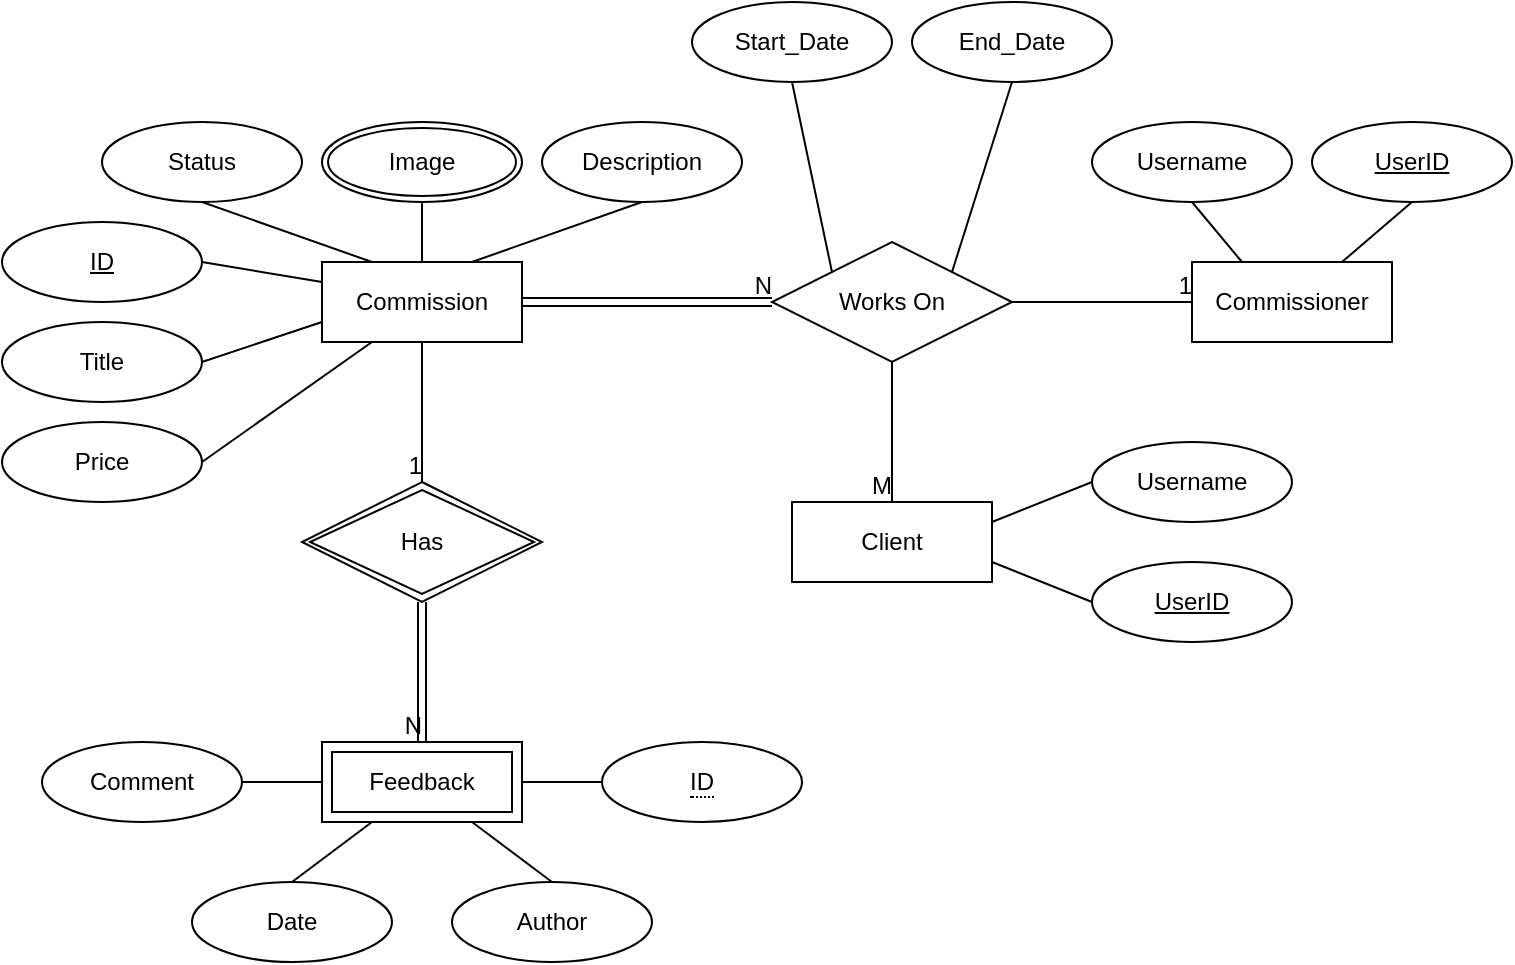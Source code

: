 <mxfile version="20.8.23" type="github">
  <diagram id="R2lEEEUBdFMjLlhIrx00" name="Page-1">
    <mxGraphModel dx="2074" dy="1114" grid="1" gridSize="10" guides="1" tooltips="1" connect="1" arrows="1" fold="1" page="1" pageScale="1" pageWidth="850" pageHeight="1100" background="none" math="0" shadow="0" extFonts="Permanent Marker^https://fonts.googleapis.com/css?family=Permanent+Marker">
      <root>
        <mxCell id="0" />
        <mxCell id="1" parent="0" />
        <mxCell id="X86R94kmiiRcQOmYGRlY-4" value="Commissioner" style="whiteSpace=wrap;html=1;align=center;" vertex="1" parent="1">
          <mxGeometry x="660" y="280" width="100" height="40" as="geometry" />
        </mxCell>
        <mxCell id="X86R94kmiiRcQOmYGRlY-5" value="&lt;div&gt;Commission&lt;/div&gt;" style="whiteSpace=wrap;html=1;align=center;" vertex="1" parent="1">
          <mxGeometry x="225" y="280" width="100" height="40" as="geometry" />
        </mxCell>
        <mxCell id="X86R94kmiiRcQOmYGRlY-6" value="Feedback" style="shape=ext;margin=3;double=1;whiteSpace=wrap;html=1;align=center;" vertex="1" parent="1">
          <mxGeometry x="225" y="520" width="100" height="40" as="geometry" />
        </mxCell>
        <mxCell id="X86R94kmiiRcQOmYGRlY-7" value="Client" style="whiteSpace=wrap;html=1;align=center;" vertex="1" parent="1">
          <mxGeometry x="460" y="400" width="100" height="40" as="geometry" />
        </mxCell>
        <mxCell id="X86R94kmiiRcQOmYGRlY-8" value="Works On" style="shape=rhombus;perimeter=rhombusPerimeter;whiteSpace=wrap;html=1;align=center;" vertex="1" parent="1">
          <mxGeometry x="450" y="270" width="120" height="60" as="geometry" />
        </mxCell>
        <mxCell id="X86R94kmiiRcQOmYGRlY-9" value="" style="shape=link;html=1;rounded=0;exitX=1;exitY=0.5;exitDx=0;exitDy=0;entryX=0;entryY=0.5;entryDx=0;entryDy=0;" edge="1" parent="1" source="X86R94kmiiRcQOmYGRlY-5" target="X86R94kmiiRcQOmYGRlY-8">
          <mxGeometry relative="1" as="geometry">
            <mxPoint x="365" y="520" as="sourcePoint" />
            <mxPoint x="525" y="520" as="targetPoint" />
          </mxGeometry>
        </mxCell>
        <mxCell id="X86R94kmiiRcQOmYGRlY-10" value="N" style="resizable=0;html=1;align=right;verticalAlign=bottom;" connectable="0" vertex="1" parent="X86R94kmiiRcQOmYGRlY-9">
          <mxGeometry x="1" relative="1" as="geometry" />
        </mxCell>
        <mxCell id="X86R94kmiiRcQOmYGRlY-11" value="" style="endArrow=none;html=1;rounded=0;exitX=1;exitY=0.5;exitDx=0;exitDy=0;" edge="1" parent="1" source="X86R94kmiiRcQOmYGRlY-8" target="X86R94kmiiRcQOmYGRlY-4">
          <mxGeometry relative="1" as="geometry">
            <mxPoint x="580" y="310" as="sourcePoint" />
            <mxPoint x="560" y="520" as="targetPoint" />
          </mxGeometry>
        </mxCell>
        <mxCell id="X86R94kmiiRcQOmYGRlY-12" value="1" style="resizable=0;html=1;align=right;verticalAlign=bottom;" connectable="0" vertex="1" parent="X86R94kmiiRcQOmYGRlY-11">
          <mxGeometry x="1" relative="1" as="geometry" />
        </mxCell>
        <mxCell id="X86R94kmiiRcQOmYGRlY-13" value="Has" style="shape=rhombus;double=1;perimeter=rhombusPerimeter;whiteSpace=wrap;html=1;align=center;" vertex="1" parent="1">
          <mxGeometry x="215" y="390" width="120" height="60" as="geometry" />
        </mxCell>
        <mxCell id="X86R94kmiiRcQOmYGRlY-17" value="" style="endArrow=none;html=1;rounded=0;exitX=0.5;exitY=1;exitDx=0;exitDy=0;entryX=0.5;entryY=0;entryDx=0;entryDy=0;" edge="1" parent="1" source="X86R94kmiiRcQOmYGRlY-8" target="X86R94kmiiRcQOmYGRlY-7">
          <mxGeometry relative="1" as="geometry">
            <mxPoint x="400" y="460" as="sourcePoint" />
            <mxPoint x="560" y="460" as="targetPoint" />
          </mxGeometry>
        </mxCell>
        <mxCell id="X86R94kmiiRcQOmYGRlY-18" value="M" style="resizable=0;html=1;align=right;verticalAlign=bottom;" connectable="0" vertex="1" parent="X86R94kmiiRcQOmYGRlY-17">
          <mxGeometry x="1" relative="1" as="geometry" />
        </mxCell>
        <mxCell id="X86R94kmiiRcQOmYGRlY-21" value="UserID" style="ellipse;whiteSpace=wrap;html=1;align=center;fontStyle=4;" vertex="1" parent="1">
          <mxGeometry x="720" y="210" width="100" height="40" as="geometry" />
        </mxCell>
        <mxCell id="X86R94kmiiRcQOmYGRlY-22" value="Username" style="ellipse;whiteSpace=wrap;html=1;align=center;" vertex="1" parent="1">
          <mxGeometry x="610" y="210" width="100" height="40" as="geometry" />
        </mxCell>
        <mxCell id="X86R94kmiiRcQOmYGRlY-24" value="Description" style="ellipse;whiteSpace=wrap;html=1;align=center;" vertex="1" parent="1">
          <mxGeometry x="335" y="210" width="100" height="40" as="geometry" />
        </mxCell>
        <mxCell id="X86R94kmiiRcQOmYGRlY-25" value="Status" style="ellipse;whiteSpace=wrap;html=1;align=center;" vertex="1" parent="1">
          <mxGeometry x="115" y="210" width="100" height="40" as="geometry" />
        </mxCell>
        <mxCell id="X86R94kmiiRcQOmYGRlY-26" value="ID" style="ellipse;whiteSpace=wrap;html=1;align=center;fontStyle=4;" vertex="1" parent="1">
          <mxGeometry x="65" y="260" width="100" height="40" as="geometry" />
        </mxCell>
        <mxCell id="X86R94kmiiRcQOmYGRlY-27" value="Title" style="ellipse;whiteSpace=wrap;html=1;align=center;" vertex="1" parent="1">
          <mxGeometry x="65" y="310" width="100" height="40" as="geometry" />
        </mxCell>
        <mxCell id="X86R94kmiiRcQOmYGRlY-28" value="&lt;span style=&quot;border-bottom: 1px dotted&quot;&gt;ID&lt;br&gt;&lt;/span&gt;" style="ellipse;whiteSpace=wrap;html=1;align=center;" vertex="1" parent="1">
          <mxGeometry x="365" y="520" width="100" height="40" as="geometry" />
        </mxCell>
        <mxCell id="X86R94kmiiRcQOmYGRlY-29" value="Author" style="ellipse;whiteSpace=wrap;html=1;align=center;" vertex="1" parent="1">
          <mxGeometry x="290" y="590" width="100" height="40" as="geometry" />
        </mxCell>
        <mxCell id="X86R94kmiiRcQOmYGRlY-31" value="Date" style="ellipse;whiteSpace=wrap;html=1;align=center;" vertex="1" parent="1">
          <mxGeometry x="160" y="590" width="100" height="40" as="geometry" />
        </mxCell>
        <mxCell id="X86R94kmiiRcQOmYGRlY-33" value="Comment" style="ellipse;whiteSpace=wrap;html=1;align=center;" vertex="1" parent="1">
          <mxGeometry x="85" y="520" width="100" height="40" as="geometry" />
        </mxCell>
        <mxCell id="X86R94kmiiRcQOmYGRlY-35" value="Username" style="ellipse;whiteSpace=wrap;html=1;align=center;" vertex="1" parent="1">
          <mxGeometry x="610" y="370" width="100" height="40" as="geometry" />
        </mxCell>
        <mxCell id="X86R94kmiiRcQOmYGRlY-36" value="UserID" style="ellipse;whiteSpace=wrap;html=1;align=center;fontStyle=4;" vertex="1" parent="1">
          <mxGeometry x="610" y="430" width="100" height="40" as="geometry" />
        </mxCell>
        <mxCell id="X86R94kmiiRcQOmYGRlY-42" value="" style="endArrow=none;html=1;rounded=0;exitX=0.75;exitY=0;exitDx=0;exitDy=0;entryX=0.5;entryY=1;entryDx=0;entryDy=0;" edge="1" parent="1" source="X86R94kmiiRcQOmYGRlY-5" target="X86R94kmiiRcQOmYGRlY-24">
          <mxGeometry relative="1" as="geometry">
            <mxPoint x="365" y="370" as="sourcePoint" />
            <mxPoint x="525" y="370" as="targetPoint" />
          </mxGeometry>
        </mxCell>
        <mxCell id="X86R94kmiiRcQOmYGRlY-43" value="" style="endArrow=none;html=1;rounded=0;exitX=0.5;exitY=0;exitDx=0;exitDy=0;entryX=0.5;entryY=1;entryDx=0;entryDy=0;" edge="1" parent="1" source="X86R94kmiiRcQOmYGRlY-5">
          <mxGeometry relative="1" as="geometry">
            <mxPoint x="365" y="370" as="sourcePoint" />
            <mxPoint x="275" y="250" as="targetPoint" />
          </mxGeometry>
        </mxCell>
        <mxCell id="X86R94kmiiRcQOmYGRlY-44" value="" style="endArrow=none;html=1;rounded=0;exitX=0.25;exitY=0;exitDx=0;exitDy=0;entryX=0.5;entryY=1;entryDx=0;entryDy=0;" edge="1" parent="1" source="X86R94kmiiRcQOmYGRlY-5" target="X86R94kmiiRcQOmYGRlY-25">
          <mxGeometry relative="1" as="geometry">
            <mxPoint x="365" y="370" as="sourcePoint" />
            <mxPoint x="525" y="370" as="targetPoint" />
          </mxGeometry>
        </mxCell>
        <mxCell id="X86R94kmiiRcQOmYGRlY-45" value="" style="endArrow=none;html=1;rounded=0;exitX=0;exitY=0.25;exitDx=0;exitDy=0;entryX=1;entryY=0.5;entryDx=0;entryDy=0;" edge="1" parent="1" source="X86R94kmiiRcQOmYGRlY-5" target="X86R94kmiiRcQOmYGRlY-26">
          <mxGeometry relative="1" as="geometry">
            <mxPoint x="365" y="370" as="sourcePoint" />
            <mxPoint x="525" y="370" as="targetPoint" />
          </mxGeometry>
        </mxCell>
        <mxCell id="X86R94kmiiRcQOmYGRlY-46" value="" style="endArrow=none;html=1;rounded=0;exitX=0;exitY=0.75;exitDx=0;exitDy=0;entryX=1;entryY=0.5;entryDx=0;entryDy=0;" edge="1" parent="1" source="X86R94kmiiRcQOmYGRlY-5" target="X86R94kmiiRcQOmYGRlY-27">
          <mxGeometry relative="1" as="geometry">
            <mxPoint x="365" y="370" as="sourcePoint" />
            <mxPoint x="525" y="370" as="targetPoint" />
          </mxGeometry>
        </mxCell>
        <mxCell id="X86R94kmiiRcQOmYGRlY-47" value="" style="endArrow=none;html=1;rounded=0;exitX=0;exitY=0.5;exitDx=0;exitDy=0;entryX=1;entryY=0.5;entryDx=0;entryDy=0;" edge="1" parent="1" source="X86R94kmiiRcQOmYGRlY-6" target="X86R94kmiiRcQOmYGRlY-33">
          <mxGeometry relative="1" as="geometry">
            <mxPoint x="365" y="370" as="sourcePoint" />
            <mxPoint x="525" y="370" as="targetPoint" />
          </mxGeometry>
        </mxCell>
        <mxCell id="X86R94kmiiRcQOmYGRlY-48" value="" style="endArrow=none;html=1;rounded=0;exitX=1;exitY=0.5;exitDx=0;exitDy=0;entryX=0;entryY=0.5;entryDx=0;entryDy=0;" edge="1" parent="1" source="X86R94kmiiRcQOmYGRlY-6" target="X86R94kmiiRcQOmYGRlY-28">
          <mxGeometry relative="1" as="geometry">
            <mxPoint x="365" y="370" as="sourcePoint" />
            <mxPoint x="525" y="370" as="targetPoint" />
          </mxGeometry>
        </mxCell>
        <mxCell id="X86R94kmiiRcQOmYGRlY-49" value="" style="endArrow=none;html=1;rounded=0;exitX=0.25;exitY=1;exitDx=0;exitDy=0;entryX=0.5;entryY=0;entryDx=0;entryDy=0;" edge="1" parent="1" source="X86R94kmiiRcQOmYGRlY-6" target="X86R94kmiiRcQOmYGRlY-31">
          <mxGeometry relative="1" as="geometry">
            <mxPoint x="365" y="370" as="sourcePoint" />
            <mxPoint x="525" y="370" as="targetPoint" />
          </mxGeometry>
        </mxCell>
        <mxCell id="X86R94kmiiRcQOmYGRlY-50" value="" style="endArrow=none;html=1;rounded=0;exitX=0.75;exitY=1;exitDx=0;exitDy=0;entryX=0.5;entryY=0;entryDx=0;entryDy=0;" edge="1" parent="1" source="X86R94kmiiRcQOmYGRlY-6" target="X86R94kmiiRcQOmYGRlY-29">
          <mxGeometry relative="1" as="geometry">
            <mxPoint x="365" y="370" as="sourcePoint" />
            <mxPoint x="525" y="370" as="targetPoint" />
          </mxGeometry>
        </mxCell>
        <mxCell id="X86R94kmiiRcQOmYGRlY-51" value="" style="endArrow=none;html=1;rounded=0;exitX=0.25;exitY=0;exitDx=0;exitDy=0;entryX=0.5;entryY=1;entryDx=0;entryDy=0;" edge="1" parent="1" source="X86R94kmiiRcQOmYGRlY-4" target="X86R94kmiiRcQOmYGRlY-22">
          <mxGeometry relative="1" as="geometry">
            <mxPoint x="400" y="280" as="sourcePoint" />
            <mxPoint x="560" y="280" as="targetPoint" />
          </mxGeometry>
        </mxCell>
        <mxCell id="X86R94kmiiRcQOmYGRlY-52" value="" style="endArrow=none;html=1;rounded=0;exitX=0.75;exitY=0;exitDx=0;exitDy=0;entryX=0.5;entryY=1;entryDx=0;entryDy=0;" edge="1" parent="1" source="X86R94kmiiRcQOmYGRlY-4" target="X86R94kmiiRcQOmYGRlY-21">
          <mxGeometry relative="1" as="geometry">
            <mxPoint x="400" y="280" as="sourcePoint" />
            <mxPoint x="560" y="280" as="targetPoint" />
          </mxGeometry>
        </mxCell>
        <mxCell id="X86R94kmiiRcQOmYGRlY-53" value="" style="endArrow=none;html=1;rounded=0;entryX=1;entryY=0.25;entryDx=0;entryDy=0;exitX=0;exitY=0.5;exitDx=0;exitDy=0;" edge="1" parent="1" source="X86R94kmiiRcQOmYGRlY-35" target="X86R94kmiiRcQOmYGRlY-7">
          <mxGeometry relative="1" as="geometry">
            <mxPoint x="400" y="280" as="sourcePoint" />
            <mxPoint x="560" y="280" as="targetPoint" />
          </mxGeometry>
        </mxCell>
        <mxCell id="X86R94kmiiRcQOmYGRlY-54" value="" style="endArrow=none;html=1;rounded=0;entryX=0;entryY=0.5;entryDx=0;entryDy=0;exitX=1;exitY=0.75;exitDx=0;exitDy=0;" edge="1" parent="1" source="X86R94kmiiRcQOmYGRlY-7" target="X86R94kmiiRcQOmYGRlY-36">
          <mxGeometry relative="1" as="geometry">
            <mxPoint x="550" y="430" as="sourcePoint" />
            <mxPoint x="560" y="280" as="targetPoint" />
          </mxGeometry>
        </mxCell>
        <mxCell id="X86R94kmiiRcQOmYGRlY-56" value="" style="shape=link;html=1;rounded=0;exitX=0.5;exitY=1;exitDx=0;exitDy=0;entryX=0.5;entryY=0;entryDx=0;entryDy=0;" edge="1" parent="1" source="X86R94kmiiRcQOmYGRlY-13" target="X86R94kmiiRcQOmYGRlY-6">
          <mxGeometry relative="1" as="geometry">
            <mxPoint x="365" y="280" as="sourcePoint" />
            <mxPoint x="525" y="280" as="targetPoint" />
          </mxGeometry>
        </mxCell>
        <mxCell id="X86R94kmiiRcQOmYGRlY-57" value="N" style="resizable=0;html=1;align=right;verticalAlign=bottom;" connectable="0" vertex="1" parent="X86R94kmiiRcQOmYGRlY-56">
          <mxGeometry x="1" relative="1" as="geometry" />
        </mxCell>
        <mxCell id="X86R94kmiiRcQOmYGRlY-58" value="" style="endArrow=none;html=1;rounded=0;exitX=0.5;exitY=1;exitDx=0;exitDy=0;entryX=0.5;entryY=0;entryDx=0;entryDy=0;" edge="1" parent="1" source="X86R94kmiiRcQOmYGRlY-5" target="X86R94kmiiRcQOmYGRlY-13">
          <mxGeometry relative="1" as="geometry">
            <mxPoint x="365" y="250" as="sourcePoint" />
            <mxPoint x="275" y="380" as="targetPoint" />
          </mxGeometry>
        </mxCell>
        <mxCell id="X86R94kmiiRcQOmYGRlY-59" value="1" style="resizable=0;html=1;align=right;verticalAlign=bottom;" connectable="0" vertex="1" parent="X86R94kmiiRcQOmYGRlY-58">
          <mxGeometry x="1" relative="1" as="geometry" />
        </mxCell>
        <mxCell id="X86R94kmiiRcQOmYGRlY-60" value="Start_Date" style="ellipse;whiteSpace=wrap;html=1;align=center;" vertex="1" parent="1">
          <mxGeometry x="410" y="150" width="100" height="40" as="geometry" />
        </mxCell>
        <mxCell id="X86R94kmiiRcQOmYGRlY-61" value="End_Date" style="ellipse;whiteSpace=wrap;html=1;align=center;" vertex="1" parent="1">
          <mxGeometry x="520" y="150" width="100" height="40" as="geometry" />
        </mxCell>
        <mxCell id="X86R94kmiiRcQOmYGRlY-62" value="" style="endArrow=none;html=1;rounded=0;entryX=0;entryY=0;entryDx=0;entryDy=0;exitX=0.5;exitY=1;exitDx=0;exitDy=0;" edge="1" parent="1" source="X86R94kmiiRcQOmYGRlY-60" target="X86R94kmiiRcQOmYGRlY-8">
          <mxGeometry relative="1" as="geometry">
            <mxPoint x="340" y="250" as="sourcePoint" />
            <mxPoint x="500" y="250" as="targetPoint" />
          </mxGeometry>
        </mxCell>
        <mxCell id="X86R94kmiiRcQOmYGRlY-63" value="" style="endArrow=none;html=1;rounded=0;entryX=1;entryY=0;entryDx=0;entryDy=0;exitX=0.5;exitY=1;exitDx=0;exitDy=0;" edge="1" parent="1" source="X86R94kmiiRcQOmYGRlY-61" target="X86R94kmiiRcQOmYGRlY-8">
          <mxGeometry relative="1" as="geometry">
            <mxPoint x="340" y="250" as="sourcePoint" />
            <mxPoint x="500" y="250" as="targetPoint" />
          </mxGeometry>
        </mxCell>
        <mxCell id="X86R94kmiiRcQOmYGRlY-64" value="Image" style="ellipse;shape=doubleEllipse;margin=3;whiteSpace=wrap;html=1;align=center;" vertex="1" parent="1">
          <mxGeometry x="225" y="210" width="100" height="40" as="geometry" />
        </mxCell>
        <mxCell id="X86R94kmiiRcQOmYGRlY-65" value="Price" style="ellipse;whiteSpace=wrap;html=1;align=center;" vertex="1" parent="1">
          <mxGeometry x="65" y="360" width="100" height="40" as="geometry" />
        </mxCell>
        <mxCell id="X86R94kmiiRcQOmYGRlY-67" value="" style="endArrow=none;html=1;rounded=0;exitX=1;exitY=0.5;exitDx=0;exitDy=0;entryX=0.25;entryY=1;entryDx=0;entryDy=0;" edge="1" parent="1" source="X86R94kmiiRcQOmYGRlY-65" target="X86R94kmiiRcQOmYGRlY-5">
          <mxGeometry relative="1" as="geometry">
            <mxPoint x="340" y="300" as="sourcePoint" />
            <mxPoint x="500" y="300" as="targetPoint" />
          </mxGeometry>
        </mxCell>
      </root>
    </mxGraphModel>
  </diagram>
</mxfile>
